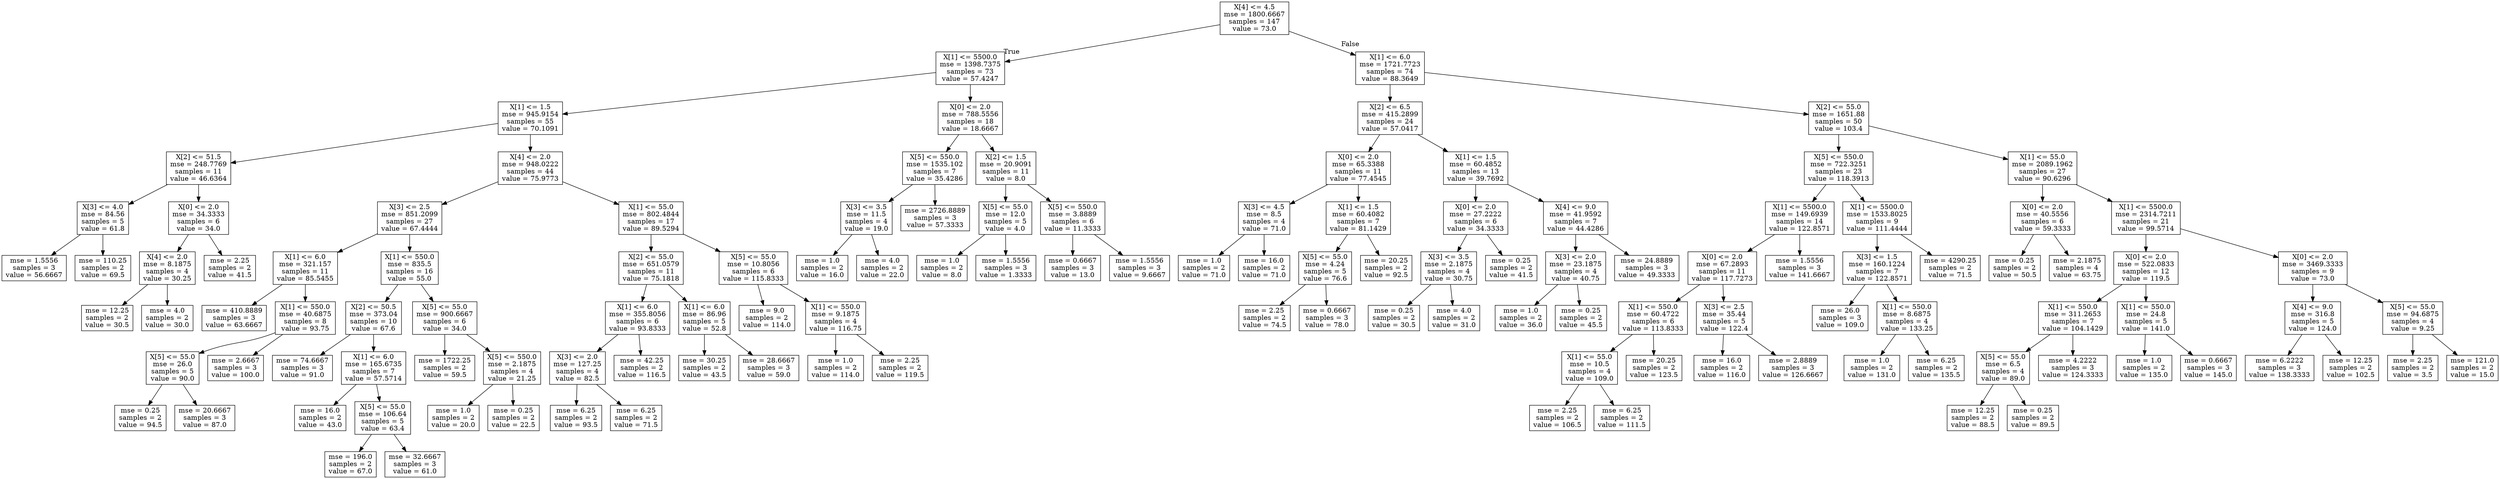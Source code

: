 digraph Tree {
node [shape=box] ;
0 [label="X[4] <= 4.5\nmse = 1800.6667\nsamples = 147\nvalue = 73.0"] ;
1 [label="X[1] <= 5500.0\nmse = 1398.7375\nsamples = 73\nvalue = 57.4247"] ;
0 -> 1 [labeldistance=2.5, labelangle=45, headlabel="True"] ;
2 [label="X[1] <= 1.5\nmse = 945.9154\nsamples = 55\nvalue = 70.1091"] ;
1 -> 2 ;
3 [label="X[2] <= 51.5\nmse = 248.7769\nsamples = 11\nvalue = 46.6364"] ;
2 -> 3 ;
4 [label="X[3] <= 4.0\nmse = 84.56\nsamples = 5\nvalue = 61.8"] ;
3 -> 4 ;
5 [label="mse = 1.5556\nsamples = 3\nvalue = 56.6667"] ;
4 -> 5 ;
6 [label="mse = 110.25\nsamples = 2\nvalue = 69.5"] ;
4 -> 6 ;
7 [label="X[0] <= 2.0\nmse = 34.3333\nsamples = 6\nvalue = 34.0"] ;
3 -> 7 ;
8 [label="X[4] <= 2.0\nmse = 8.1875\nsamples = 4\nvalue = 30.25"] ;
7 -> 8 ;
9 [label="mse = 12.25\nsamples = 2\nvalue = 30.5"] ;
8 -> 9 ;
10 [label="mse = 4.0\nsamples = 2\nvalue = 30.0"] ;
8 -> 10 ;
11 [label="mse = 2.25\nsamples = 2\nvalue = 41.5"] ;
7 -> 11 ;
12 [label="X[4] <= 2.0\nmse = 948.0222\nsamples = 44\nvalue = 75.9773"] ;
2 -> 12 ;
13 [label="X[3] <= 2.5\nmse = 851.2099\nsamples = 27\nvalue = 67.4444"] ;
12 -> 13 ;
14 [label="X[1] <= 6.0\nmse = 321.157\nsamples = 11\nvalue = 85.5455"] ;
13 -> 14 ;
15 [label="mse = 410.8889\nsamples = 3\nvalue = 63.6667"] ;
14 -> 15 ;
16 [label="X[1] <= 550.0\nmse = 40.6875\nsamples = 8\nvalue = 93.75"] ;
14 -> 16 ;
17 [label="X[5] <= 55.0\nmse = 26.0\nsamples = 5\nvalue = 90.0"] ;
16 -> 17 ;
18 [label="mse = 0.25\nsamples = 2\nvalue = 94.5"] ;
17 -> 18 ;
19 [label="mse = 20.6667\nsamples = 3\nvalue = 87.0"] ;
17 -> 19 ;
20 [label="mse = 2.6667\nsamples = 3\nvalue = 100.0"] ;
16 -> 20 ;
21 [label="X[1] <= 550.0\nmse = 835.5\nsamples = 16\nvalue = 55.0"] ;
13 -> 21 ;
22 [label="X[2] <= 50.5\nmse = 373.04\nsamples = 10\nvalue = 67.6"] ;
21 -> 22 ;
23 [label="mse = 74.6667\nsamples = 3\nvalue = 91.0"] ;
22 -> 23 ;
24 [label="X[1] <= 6.0\nmse = 165.6735\nsamples = 7\nvalue = 57.5714"] ;
22 -> 24 ;
25 [label="mse = 16.0\nsamples = 2\nvalue = 43.0"] ;
24 -> 25 ;
26 [label="X[5] <= 55.0\nmse = 106.64\nsamples = 5\nvalue = 63.4"] ;
24 -> 26 ;
27 [label="mse = 196.0\nsamples = 2\nvalue = 67.0"] ;
26 -> 27 ;
28 [label="mse = 32.6667\nsamples = 3\nvalue = 61.0"] ;
26 -> 28 ;
29 [label="X[5] <= 55.0\nmse = 900.6667\nsamples = 6\nvalue = 34.0"] ;
21 -> 29 ;
30 [label="mse = 1722.25\nsamples = 2\nvalue = 59.5"] ;
29 -> 30 ;
31 [label="X[5] <= 550.0\nmse = 2.1875\nsamples = 4\nvalue = 21.25"] ;
29 -> 31 ;
32 [label="mse = 1.0\nsamples = 2\nvalue = 20.0"] ;
31 -> 32 ;
33 [label="mse = 0.25\nsamples = 2\nvalue = 22.5"] ;
31 -> 33 ;
34 [label="X[1] <= 55.0\nmse = 802.4844\nsamples = 17\nvalue = 89.5294"] ;
12 -> 34 ;
35 [label="X[2] <= 55.0\nmse = 651.0579\nsamples = 11\nvalue = 75.1818"] ;
34 -> 35 ;
36 [label="X[1] <= 6.0\nmse = 355.8056\nsamples = 6\nvalue = 93.8333"] ;
35 -> 36 ;
37 [label="X[3] <= 2.0\nmse = 127.25\nsamples = 4\nvalue = 82.5"] ;
36 -> 37 ;
38 [label="mse = 6.25\nsamples = 2\nvalue = 93.5"] ;
37 -> 38 ;
39 [label="mse = 6.25\nsamples = 2\nvalue = 71.5"] ;
37 -> 39 ;
40 [label="mse = 42.25\nsamples = 2\nvalue = 116.5"] ;
36 -> 40 ;
41 [label="X[1] <= 6.0\nmse = 86.96\nsamples = 5\nvalue = 52.8"] ;
35 -> 41 ;
42 [label="mse = 30.25\nsamples = 2\nvalue = 43.5"] ;
41 -> 42 ;
43 [label="mse = 28.6667\nsamples = 3\nvalue = 59.0"] ;
41 -> 43 ;
44 [label="X[5] <= 55.0\nmse = 10.8056\nsamples = 6\nvalue = 115.8333"] ;
34 -> 44 ;
45 [label="mse = 9.0\nsamples = 2\nvalue = 114.0"] ;
44 -> 45 ;
46 [label="X[1] <= 550.0\nmse = 9.1875\nsamples = 4\nvalue = 116.75"] ;
44 -> 46 ;
47 [label="mse = 1.0\nsamples = 2\nvalue = 114.0"] ;
46 -> 47 ;
48 [label="mse = 2.25\nsamples = 2\nvalue = 119.5"] ;
46 -> 48 ;
49 [label="X[0] <= 2.0\nmse = 788.5556\nsamples = 18\nvalue = 18.6667"] ;
1 -> 49 ;
50 [label="X[5] <= 550.0\nmse = 1535.102\nsamples = 7\nvalue = 35.4286"] ;
49 -> 50 ;
51 [label="X[3] <= 3.5\nmse = 11.5\nsamples = 4\nvalue = 19.0"] ;
50 -> 51 ;
52 [label="mse = 1.0\nsamples = 2\nvalue = 16.0"] ;
51 -> 52 ;
53 [label="mse = 4.0\nsamples = 2\nvalue = 22.0"] ;
51 -> 53 ;
54 [label="mse = 2726.8889\nsamples = 3\nvalue = 57.3333"] ;
50 -> 54 ;
55 [label="X[2] <= 1.5\nmse = 20.9091\nsamples = 11\nvalue = 8.0"] ;
49 -> 55 ;
56 [label="X[5] <= 55.0\nmse = 12.0\nsamples = 5\nvalue = 4.0"] ;
55 -> 56 ;
57 [label="mse = 1.0\nsamples = 2\nvalue = 8.0"] ;
56 -> 57 ;
58 [label="mse = 1.5556\nsamples = 3\nvalue = 1.3333"] ;
56 -> 58 ;
59 [label="X[5] <= 550.0\nmse = 3.8889\nsamples = 6\nvalue = 11.3333"] ;
55 -> 59 ;
60 [label="mse = 0.6667\nsamples = 3\nvalue = 13.0"] ;
59 -> 60 ;
61 [label="mse = 1.5556\nsamples = 3\nvalue = 9.6667"] ;
59 -> 61 ;
62 [label="X[1] <= 6.0\nmse = 1721.7723\nsamples = 74\nvalue = 88.3649"] ;
0 -> 62 [labeldistance=2.5, labelangle=-45, headlabel="False"] ;
63 [label="X[2] <= 6.5\nmse = 415.2899\nsamples = 24\nvalue = 57.0417"] ;
62 -> 63 ;
64 [label="X[0] <= 2.0\nmse = 65.3388\nsamples = 11\nvalue = 77.4545"] ;
63 -> 64 ;
65 [label="X[3] <= 4.5\nmse = 8.5\nsamples = 4\nvalue = 71.0"] ;
64 -> 65 ;
66 [label="mse = 1.0\nsamples = 2\nvalue = 71.0"] ;
65 -> 66 ;
67 [label="mse = 16.0\nsamples = 2\nvalue = 71.0"] ;
65 -> 67 ;
68 [label="X[1] <= 1.5\nmse = 60.4082\nsamples = 7\nvalue = 81.1429"] ;
64 -> 68 ;
69 [label="X[5] <= 55.0\nmse = 4.24\nsamples = 5\nvalue = 76.6"] ;
68 -> 69 ;
70 [label="mse = 2.25\nsamples = 2\nvalue = 74.5"] ;
69 -> 70 ;
71 [label="mse = 0.6667\nsamples = 3\nvalue = 78.0"] ;
69 -> 71 ;
72 [label="mse = 20.25\nsamples = 2\nvalue = 92.5"] ;
68 -> 72 ;
73 [label="X[1] <= 1.5\nmse = 60.4852\nsamples = 13\nvalue = 39.7692"] ;
63 -> 73 ;
74 [label="X[0] <= 2.0\nmse = 27.2222\nsamples = 6\nvalue = 34.3333"] ;
73 -> 74 ;
75 [label="X[3] <= 3.5\nmse = 2.1875\nsamples = 4\nvalue = 30.75"] ;
74 -> 75 ;
76 [label="mse = 0.25\nsamples = 2\nvalue = 30.5"] ;
75 -> 76 ;
77 [label="mse = 4.0\nsamples = 2\nvalue = 31.0"] ;
75 -> 77 ;
78 [label="mse = 0.25\nsamples = 2\nvalue = 41.5"] ;
74 -> 78 ;
79 [label="X[4] <= 9.0\nmse = 41.9592\nsamples = 7\nvalue = 44.4286"] ;
73 -> 79 ;
80 [label="X[3] <= 2.0\nmse = 23.1875\nsamples = 4\nvalue = 40.75"] ;
79 -> 80 ;
81 [label="mse = 1.0\nsamples = 2\nvalue = 36.0"] ;
80 -> 81 ;
82 [label="mse = 0.25\nsamples = 2\nvalue = 45.5"] ;
80 -> 82 ;
83 [label="mse = 24.8889\nsamples = 3\nvalue = 49.3333"] ;
79 -> 83 ;
84 [label="X[2] <= 55.0\nmse = 1651.88\nsamples = 50\nvalue = 103.4"] ;
62 -> 84 ;
85 [label="X[5] <= 550.0\nmse = 722.3251\nsamples = 23\nvalue = 118.3913"] ;
84 -> 85 ;
86 [label="X[1] <= 5500.0\nmse = 149.6939\nsamples = 14\nvalue = 122.8571"] ;
85 -> 86 ;
87 [label="X[0] <= 2.0\nmse = 67.2893\nsamples = 11\nvalue = 117.7273"] ;
86 -> 87 ;
88 [label="X[1] <= 550.0\nmse = 60.4722\nsamples = 6\nvalue = 113.8333"] ;
87 -> 88 ;
89 [label="X[1] <= 55.0\nmse = 10.5\nsamples = 4\nvalue = 109.0"] ;
88 -> 89 ;
90 [label="mse = 2.25\nsamples = 2\nvalue = 106.5"] ;
89 -> 90 ;
91 [label="mse = 6.25\nsamples = 2\nvalue = 111.5"] ;
89 -> 91 ;
92 [label="mse = 20.25\nsamples = 2\nvalue = 123.5"] ;
88 -> 92 ;
93 [label="X[3] <= 2.5\nmse = 35.44\nsamples = 5\nvalue = 122.4"] ;
87 -> 93 ;
94 [label="mse = 16.0\nsamples = 2\nvalue = 116.0"] ;
93 -> 94 ;
95 [label="mse = 2.8889\nsamples = 3\nvalue = 126.6667"] ;
93 -> 95 ;
96 [label="mse = 1.5556\nsamples = 3\nvalue = 141.6667"] ;
86 -> 96 ;
97 [label="X[1] <= 5500.0\nmse = 1533.8025\nsamples = 9\nvalue = 111.4444"] ;
85 -> 97 ;
98 [label="X[3] <= 1.5\nmse = 160.1224\nsamples = 7\nvalue = 122.8571"] ;
97 -> 98 ;
99 [label="mse = 26.0\nsamples = 3\nvalue = 109.0"] ;
98 -> 99 ;
100 [label="X[1] <= 550.0\nmse = 8.6875\nsamples = 4\nvalue = 133.25"] ;
98 -> 100 ;
101 [label="mse = 1.0\nsamples = 2\nvalue = 131.0"] ;
100 -> 101 ;
102 [label="mse = 6.25\nsamples = 2\nvalue = 135.5"] ;
100 -> 102 ;
103 [label="mse = 4290.25\nsamples = 2\nvalue = 71.5"] ;
97 -> 103 ;
104 [label="X[1] <= 55.0\nmse = 2089.1962\nsamples = 27\nvalue = 90.6296"] ;
84 -> 104 ;
105 [label="X[0] <= 2.0\nmse = 40.5556\nsamples = 6\nvalue = 59.3333"] ;
104 -> 105 ;
106 [label="mse = 0.25\nsamples = 2\nvalue = 50.5"] ;
105 -> 106 ;
107 [label="mse = 2.1875\nsamples = 4\nvalue = 63.75"] ;
105 -> 107 ;
108 [label="X[1] <= 5500.0\nmse = 2314.7211\nsamples = 21\nvalue = 99.5714"] ;
104 -> 108 ;
109 [label="X[0] <= 2.0\nmse = 522.0833\nsamples = 12\nvalue = 119.5"] ;
108 -> 109 ;
110 [label="X[1] <= 550.0\nmse = 311.2653\nsamples = 7\nvalue = 104.1429"] ;
109 -> 110 ;
111 [label="X[5] <= 55.0\nmse = 6.5\nsamples = 4\nvalue = 89.0"] ;
110 -> 111 ;
112 [label="mse = 12.25\nsamples = 2\nvalue = 88.5"] ;
111 -> 112 ;
113 [label="mse = 0.25\nsamples = 2\nvalue = 89.5"] ;
111 -> 113 ;
114 [label="mse = 4.2222\nsamples = 3\nvalue = 124.3333"] ;
110 -> 114 ;
115 [label="X[1] <= 550.0\nmse = 24.8\nsamples = 5\nvalue = 141.0"] ;
109 -> 115 ;
116 [label="mse = 1.0\nsamples = 2\nvalue = 135.0"] ;
115 -> 116 ;
117 [label="mse = 0.6667\nsamples = 3\nvalue = 145.0"] ;
115 -> 117 ;
118 [label="X[0] <= 2.0\nmse = 3469.3333\nsamples = 9\nvalue = 73.0"] ;
108 -> 118 ;
119 [label="X[4] <= 9.0\nmse = 316.8\nsamples = 5\nvalue = 124.0"] ;
118 -> 119 ;
120 [label="mse = 6.2222\nsamples = 3\nvalue = 138.3333"] ;
119 -> 120 ;
121 [label="mse = 12.25\nsamples = 2\nvalue = 102.5"] ;
119 -> 121 ;
122 [label="X[5] <= 55.0\nmse = 94.6875\nsamples = 4\nvalue = 9.25"] ;
118 -> 122 ;
123 [label="mse = 2.25\nsamples = 2\nvalue = 3.5"] ;
122 -> 123 ;
124 [label="mse = 121.0\nsamples = 2\nvalue = 15.0"] ;
122 -> 124 ;
}